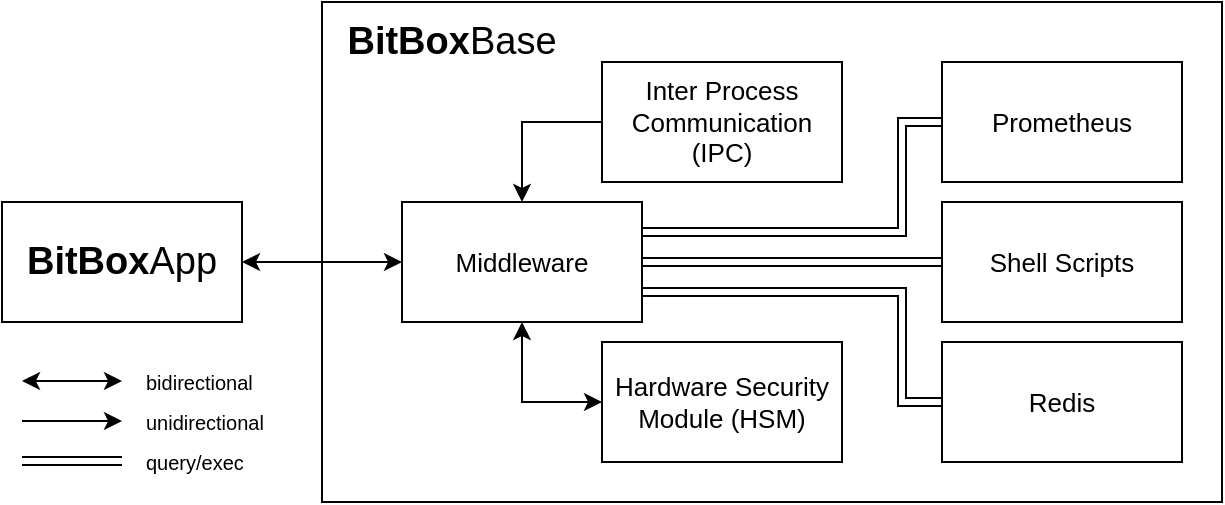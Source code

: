 <mxfile version="12.3.6" type="device" pages="1"><diagram id="0rmPf6qEohoiC0EBVp_1" name="Page-1"><mxGraphModel dx="694" dy="648" grid="1" gridSize="10" guides="1" tooltips="1" connect="1" arrows="1" fold="1" page="1" pageScale="1" pageWidth="827" pageHeight="1169" math="0" shadow="0"><root><mxCell id="0"/><mxCell id="1" parent="0"/><mxCell id="iVIlvCwLXZBMqaUa0DAC-12" value="" style="rounded=0;whiteSpace=wrap;html=1;fontFamily=Helvetica;fontSize=19;" parent="1" vertex="1"><mxGeometry x="260" y="80" width="450" height="250" as="geometry"/></mxCell><mxCell id="iVIlvCwLXZBMqaUa0DAC-15" style="edgeStyle=orthogonalEdgeStyle;rounded=0;orthogonalLoop=1;jettySize=auto;html=1;exitX=0.5;exitY=0;exitDx=0;exitDy=0;entryX=0;entryY=0.5;entryDx=0;entryDy=0;startArrow=classic;startFill=1;fontFamily=Helvetica;fontSize=19;endArrow=none;endFill=0;" parent="1" source="iVIlvCwLXZBMqaUa0DAC-1" target="iVIlvCwLXZBMqaUa0DAC-6" edge="1"><mxGeometry relative="1" as="geometry"><Array as="points"><mxPoint x="360" y="140"/></Array></mxGeometry></mxCell><mxCell id="iVIlvCwLXZBMqaUa0DAC-16" style="edgeStyle=orthogonalEdgeStyle;rounded=0;orthogonalLoop=1;jettySize=auto;html=1;entryX=0;entryY=0.5;entryDx=0;entryDy=0;startArrow=classic;startFill=1;fontFamily=Helvetica;fontSize=19;exitX=0.5;exitY=1;exitDx=0;exitDy=0;" parent="1" source="iVIlvCwLXZBMqaUa0DAC-1" target="iVIlvCwLXZBMqaUa0DAC-13" edge="1"><mxGeometry relative="1" as="geometry"><mxPoint x="420" y="225" as="sourcePoint"/><Array as="points"><mxPoint x="360" y="280"/></Array></mxGeometry></mxCell><mxCell id="iVIlvCwLXZBMqaUa0DAC-23" style="edgeStyle=orthogonalEdgeStyle;rounded=0;orthogonalLoop=1;jettySize=auto;html=1;exitX=1;exitY=0.5;exitDx=0;exitDy=0;entryX=0;entryY=0.5;entryDx=0;entryDy=0;startArrow=classic;startFill=1;endArrow=classic;endFill=1;fontFamily=Helvetica;fontSize=13;shape=link;" parent="1" source="iVIlvCwLXZBMqaUa0DAC-1" target="iVIlvCwLXZBMqaUa0DAC-17" edge="1"><mxGeometry relative="1" as="geometry"/></mxCell><mxCell id="iVIlvCwLXZBMqaUa0DAC-29" style="edgeStyle=orthogonalEdgeStyle;rounded=0;orthogonalLoop=1;jettySize=auto;html=1;exitX=1;exitY=0.25;exitDx=0;exitDy=0;entryX=0;entryY=0.5;entryDx=0;entryDy=0;startArrow=classic;startFill=1;endArrow=classic;endFill=1;fontFamily=Helvetica;fontSize=13;shape=link;" parent="1" source="iVIlvCwLXZBMqaUa0DAC-1" target="iVIlvCwLXZBMqaUa0DAC-24" edge="1"><mxGeometry relative="1" as="geometry"><Array as="points"><mxPoint x="550" y="195"/><mxPoint x="550" y="140"/></Array></mxGeometry></mxCell><mxCell id="iVIlvCwLXZBMqaUa0DAC-1" value="&lt;font style=&quot;font-size: 13px;&quot;&gt;Middleware&lt;/font&gt;" style="rounded=0;whiteSpace=wrap;html=1;fontFamily=Helvetica;fontSize=13;" parent="1" vertex="1"><mxGeometry x="300" y="180" width="120" height="60" as="geometry"/></mxCell><mxCell id="iVIlvCwLXZBMqaUa0DAC-5" style="edgeStyle=orthogonalEdgeStyle;rounded=0;orthogonalLoop=1;jettySize=auto;html=1;fontFamily=Helvetica;fontSize=14;verticalAlign=middle;horizontal=1;startArrow=classic;startFill=1;" parent="1" source="iVIlvCwLXZBMqaUa0DAC-4" target="iVIlvCwLXZBMqaUa0DAC-1" edge="1"><mxGeometry relative="1" as="geometry"/></mxCell><mxCell id="iVIlvCwLXZBMqaUa0DAC-4" value="&lt;b style=&quot;font-size: 19px ; white-space: normal&quot;&gt;BitBox&lt;/b&gt;&lt;span style=&quot;font-size: 19px ; white-space: normal&quot;&gt;App&lt;/span&gt;" style="rounded=0;whiteSpace=wrap;html=1;fontFamily=Helvetica;fontSize=14;" parent="1" vertex="1"><mxGeometry x="100" y="180" width="120" height="60" as="geometry"/></mxCell><mxCell id="iVIlvCwLXZBMqaUa0DAC-6" value="&lt;div style=&quot;font-size: 13px&quot;&gt;&lt;span style=&quot;font-size: 13px&quot;&gt;Inter Process Communication&lt;br style=&quot;font-size: 13px&quot;&gt;(IPC)&lt;/span&gt;&lt;/div&gt;" style="rounded=0;whiteSpace=wrap;html=1;fontFamily=Helvetica;fontSize=13;" parent="1" vertex="1"><mxGeometry x="400" y="110" width="120" height="60" as="geometry"/></mxCell><mxCell id="iVIlvCwLXZBMqaUa0DAC-10" value="&lt;b style=&quot;font-size: 19px;&quot;&gt;BitBox&lt;/b&gt;Base" style="text;html=1;strokeColor=none;fillColor=none;align=center;verticalAlign=middle;whiteSpace=wrap;rounded=0;fontFamily=Helvetica;fontSize=19;" parent="1" vertex="1"><mxGeometry x="270" y="90" width="110" height="20" as="geometry"/></mxCell><mxCell id="iVIlvCwLXZBMqaUa0DAC-13" value="&lt;span class=&quot;st&quot; style=&quot;font-size: 13px;&quot;&gt;Hardware Security Module (HSM)&lt;/span&gt;" style="rounded=0;whiteSpace=wrap;html=1;fontFamily=Helvetica;fontSize=13;" parent="1" vertex="1"><mxGeometry x="400" y="250" width="120" height="60" as="geometry"/></mxCell><mxCell id="iVIlvCwLXZBMqaUa0DAC-17" value="Shell Scripts" style="rounded=0;whiteSpace=wrap;html=1;fontFamily=Helvetica;fontSize=13;" parent="1" vertex="1"><mxGeometry x="570" y="180" width="120" height="60" as="geometry"/></mxCell><mxCell id="iVIlvCwLXZBMqaUa0DAC-21" value="" style="endArrow=classic;html=1;fontFamily=Helvetica;fontSize=13;exitX=1;exitY=0.167;exitDx=0;exitDy=0;exitPerimeter=0;" parent="1" edge="1"><mxGeometry width="50" height="50" relative="1" as="geometry"><mxPoint x="110" y="289.52" as="sourcePoint"/><mxPoint x="160" y="289.5" as="targetPoint"/></mxGeometry></mxCell><mxCell id="iVIlvCwLXZBMqaUa0DAC-37" value="unidirectional" style="text;html=1;align=left;verticalAlign=middle;resizable=0;points=[];;labelBackgroundColor=#ffffff;fontSize=10;fontFamily=Helvetica;" parent="iVIlvCwLXZBMqaUa0DAC-21" vertex="1" connectable="0"><mxGeometry x="0.245" relative="1" as="geometry"><mxPoint x="29" y="0.5" as="offset"/></mxGeometry></mxCell><mxCell id="iVIlvCwLXZBMqaUa0DAC-22" value="" style="endArrow=classic;startArrow=classic;html=1;fontFamily=Helvetica;fontSize=13;" parent="1" edge="1"><mxGeometry width="50" height="50" relative="1" as="geometry"><mxPoint x="110" y="269.5" as="sourcePoint"/><mxPoint x="160" y="269.5" as="targetPoint"/></mxGeometry></mxCell><mxCell id="iVIlvCwLXZBMqaUa0DAC-39" value="bidirectional" style="text;html=1;align=left;verticalAlign=middle;resizable=0;points=[];;labelBackgroundColor=#ffffff;fontSize=10;fontFamily=Helvetica;" parent="iVIlvCwLXZBMqaUa0DAC-22" vertex="1" connectable="0"><mxGeometry x="0.449" relative="1" as="geometry"><mxPoint x="23.5" as="offset"/></mxGeometry></mxCell><mxCell id="iVIlvCwLXZBMqaUa0DAC-24" value="&lt;div style=&quot;font-size: 13px&quot;&gt;Prometheus&lt;/div&gt;" style="rounded=0;whiteSpace=wrap;html=1;fontFamily=Helvetica;fontSize=13;" parent="1" vertex="1"><mxGeometry x="570" y="110" width="120" height="60" as="geometry"/></mxCell><mxCell id="iVIlvCwLXZBMqaUa0DAC-27" style="edgeStyle=orthogonalEdgeStyle;rounded=0;orthogonalLoop=1;jettySize=auto;html=1;exitX=0;exitY=0.5;exitDx=0;exitDy=0;startArrow=classic;startFill=1;endArrow=none;endFill=0;fontFamily=Helvetica;fontSize=13;entryX=1;entryY=0.75;entryDx=0;entryDy=0;shape=link;" parent="1" source="iVIlvCwLXZBMqaUa0DAC-25" target="iVIlvCwLXZBMqaUa0DAC-1" edge="1"><mxGeometry relative="1" as="geometry"><Array as="points"><mxPoint x="550" y="280"/><mxPoint x="550" y="225"/></Array></mxGeometry></mxCell><mxCell id="iVIlvCwLXZBMqaUa0DAC-25" value="&lt;div style=&quot;font-size: 13px&quot;&gt;Redis&lt;/div&gt;" style="rounded=0;whiteSpace=wrap;html=1;fontFamily=Helvetica;fontSize=13;" parent="1" vertex="1"><mxGeometry x="570" y="250" width="120" height="60" as="geometry"/></mxCell><mxCell id="iVIlvCwLXZBMqaUa0DAC-35" value="" style="endArrow=classic;html=1;fontFamily=Helvetica;fontSize=13;shape=link;" parent="1" edge="1"><mxGeometry width="50" height="50" relative="1" as="geometry"><mxPoint x="110" y="309.5" as="sourcePoint"/><mxPoint x="160" y="309.5" as="targetPoint"/></mxGeometry></mxCell><mxCell id="iVIlvCwLXZBMqaUa0DAC-36" value="query/exec" style="text;html=1;align=left;verticalAlign=middle;resizable=0;points=[];;labelBackgroundColor=#ffffff;fontSize=10;fontFamily=Helvetica;" parent="iVIlvCwLXZBMqaUa0DAC-35" vertex="1" connectable="0"><mxGeometry x="0.263" y="2" relative="1" as="geometry"><mxPoint x="28.5" y="2" as="offset"/></mxGeometry></mxCell></root></mxGraphModel></diagram></mxfile>